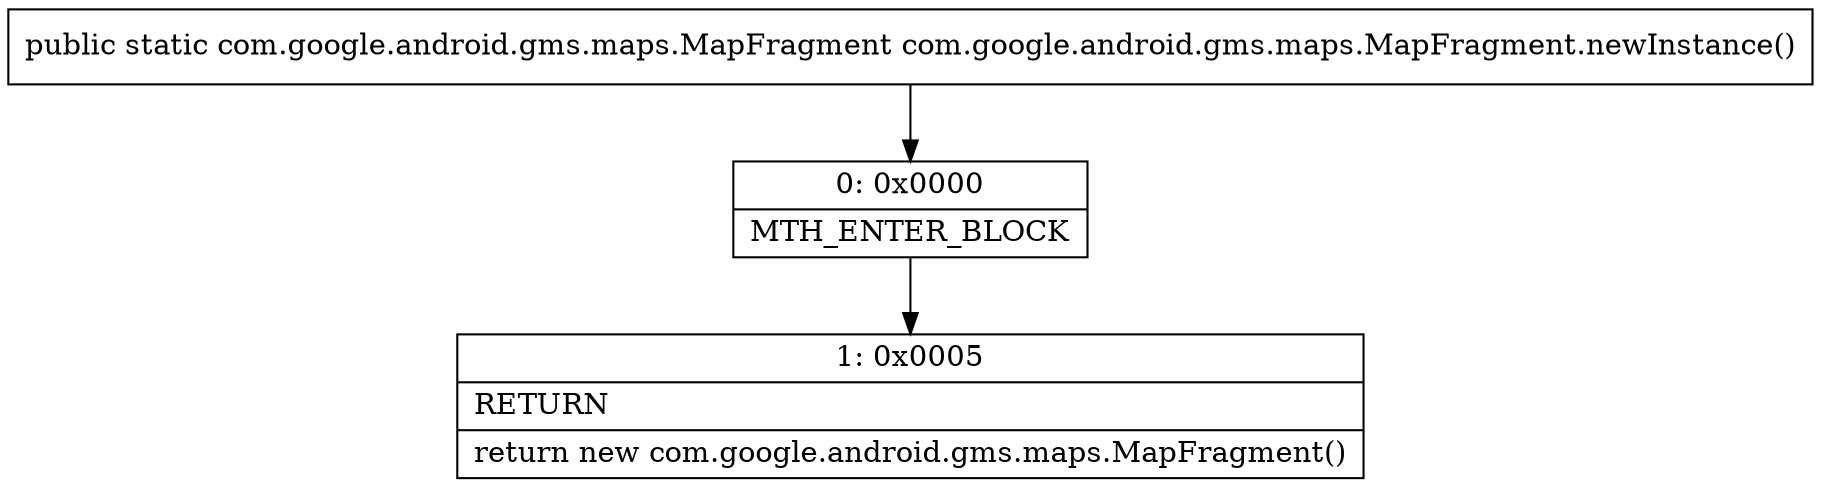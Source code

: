 digraph "CFG forcom.google.android.gms.maps.MapFragment.newInstance()Lcom\/google\/android\/gms\/maps\/MapFragment;" {
Node_0 [shape=record,label="{0\:\ 0x0000|MTH_ENTER_BLOCK\l}"];
Node_1 [shape=record,label="{1\:\ 0x0005|RETURN\l|return new com.google.android.gms.maps.MapFragment()\l}"];
MethodNode[shape=record,label="{public static com.google.android.gms.maps.MapFragment com.google.android.gms.maps.MapFragment.newInstance() }"];
MethodNode -> Node_0;
Node_0 -> Node_1;
}

